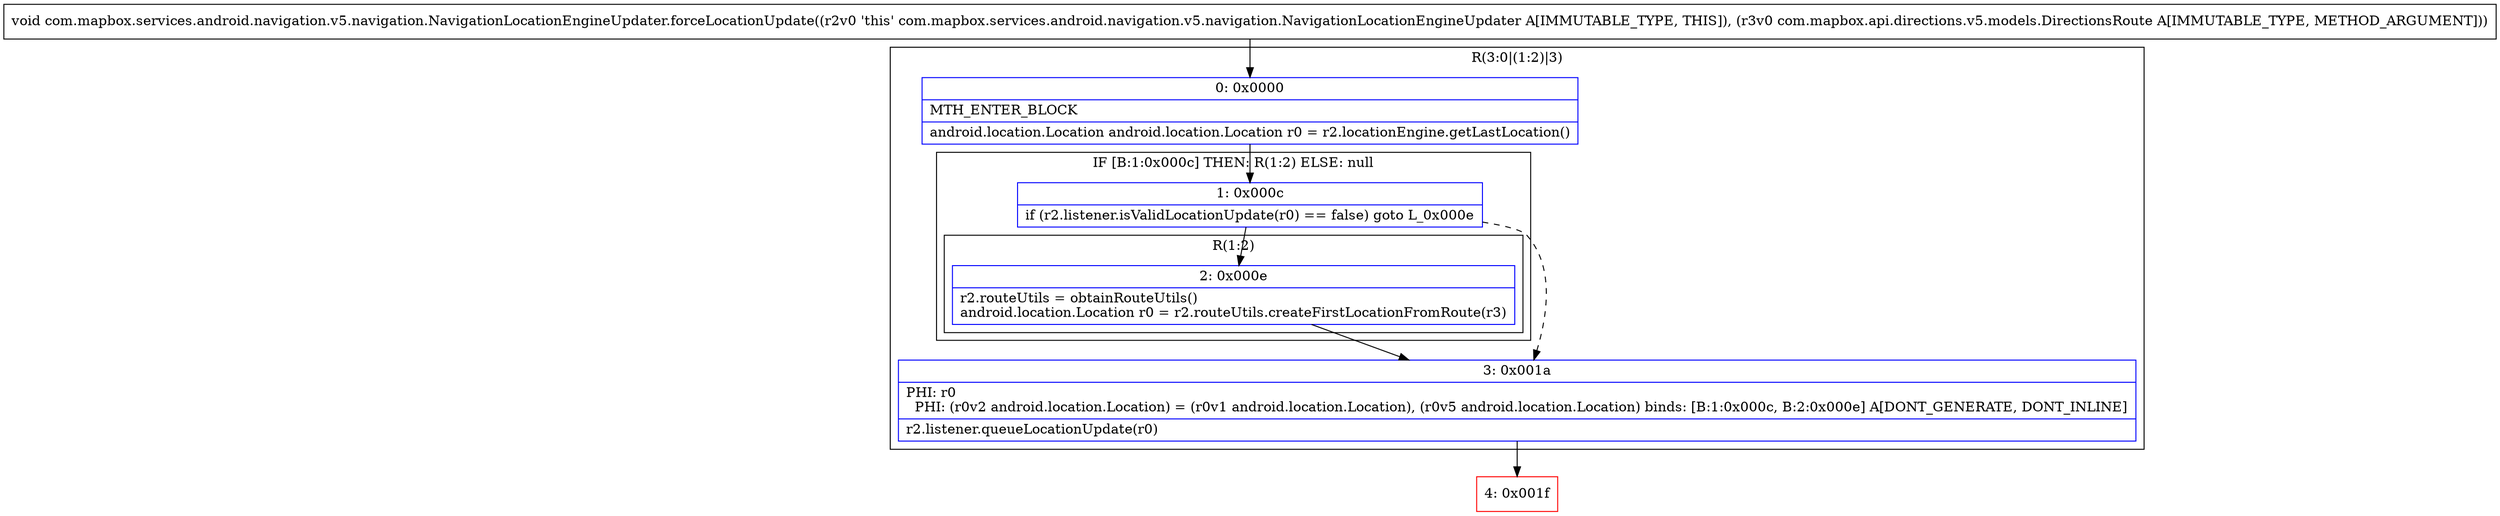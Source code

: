 digraph "CFG forcom.mapbox.services.android.navigation.v5.navigation.NavigationLocationEngineUpdater.forceLocationUpdate(Lcom\/mapbox\/api\/directions\/v5\/models\/DirectionsRoute;)V" {
subgraph cluster_Region_937548335 {
label = "R(3:0|(1:2)|3)";
node [shape=record,color=blue];
Node_0 [shape=record,label="{0\:\ 0x0000|MTH_ENTER_BLOCK\l|android.location.Location android.location.Location r0 = r2.locationEngine.getLastLocation()\l}"];
subgraph cluster_IfRegion_154461664 {
label = "IF [B:1:0x000c] THEN: R(1:2) ELSE: null";
node [shape=record,color=blue];
Node_1 [shape=record,label="{1\:\ 0x000c|if (r2.listener.isValidLocationUpdate(r0) == false) goto L_0x000e\l}"];
subgraph cluster_Region_1193900211 {
label = "R(1:2)";
node [shape=record,color=blue];
Node_2 [shape=record,label="{2\:\ 0x000e|r2.routeUtils = obtainRouteUtils()\landroid.location.Location r0 = r2.routeUtils.createFirstLocationFromRoute(r3)\l}"];
}
}
Node_3 [shape=record,label="{3\:\ 0x001a|PHI: r0 \l  PHI: (r0v2 android.location.Location) = (r0v1 android.location.Location), (r0v5 android.location.Location) binds: [B:1:0x000c, B:2:0x000e] A[DONT_GENERATE, DONT_INLINE]\l|r2.listener.queueLocationUpdate(r0)\l}"];
}
Node_4 [shape=record,color=red,label="{4\:\ 0x001f}"];
MethodNode[shape=record,label="{void com.mapbox.services.android.navigation.v5.navigation.NavigationLocationEngineUpdater.forceLocationUpdate((r2v0 'this' com.mapbox.services.android.navigation.v5.navigation.NavigationLocationEngineUpdater A[IMMUTABLE_TYPE, THIS]), (r3v0 com.mapbox.api.directions.v5.models.DirectionsRoute A[IMMUTABLE_TYPE, METHOD_ARGUMENT])) }"];
MethodNode -> Node_0;
Node_0 -> Node_1;
Node_1 -> Node_2;
Node_1 -> Node_3[style=dashed];
Node_2 -> Node_3;
Node_3 -> Node_4;
}

